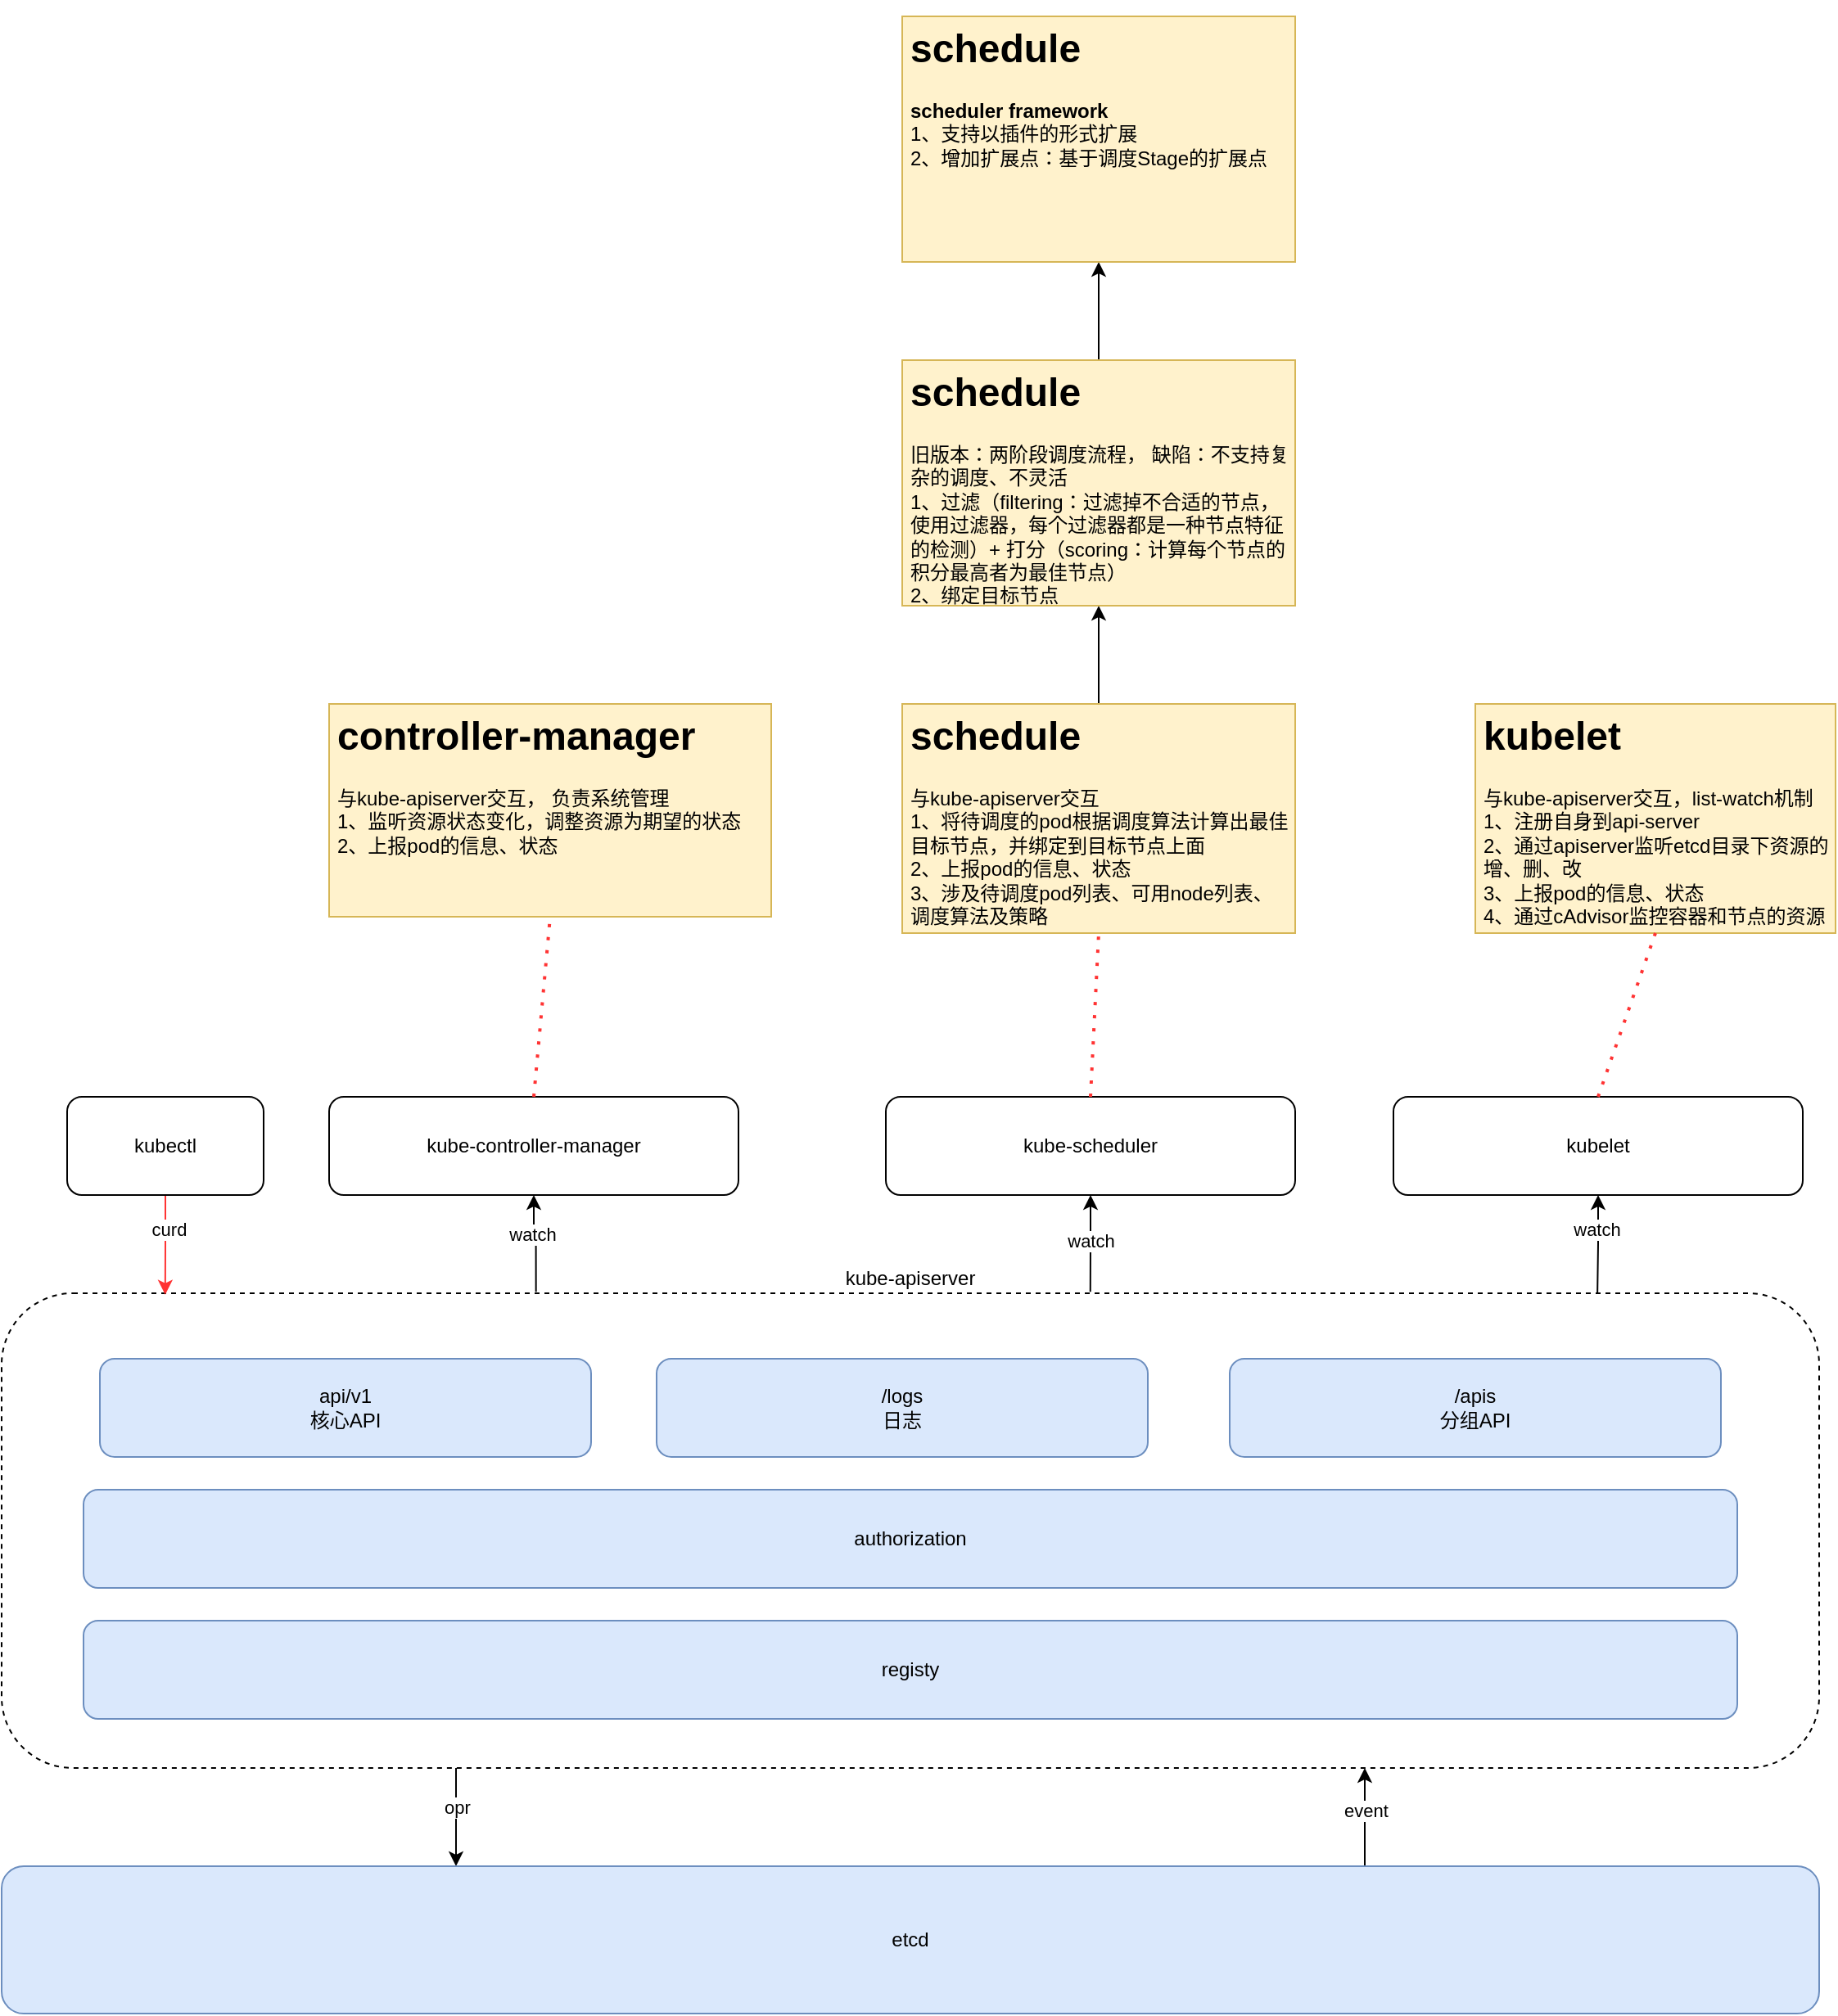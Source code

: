 <mxfile version="22.1.18" type="github">
  <diagram name="第 1 页" id="5bnzdSQ7di5Hu-kQCLIl">
    <mxGraphModel dx="2261" dy="1955" grid="1" gridSize="10" guides="1" tooltips="1" connect="1" arrows="1" fold="1" page="1" pageScale="1" pageWidth="827" pageHeight="1169" math="0" shadow="0">
      <root>
        <mxCell id="0" />
        <mxCell id="1" parent="0" />
        <mxCell id="RGVM73bukpCADxqD2Ha--13" style="edgeStyle=orthogonalEdgeStyle;rounded=0;orthogonalLoop=1;jettySize=auto;html=1;exitX=0.25;exitY=1;exitDx=0;exitDy=0;entryX=0.25;entryY=0;entryDx=0;entryDy=0;" parent="1" source="v4UVJ5CE6T74EgirfSV9-5" target="v4UVJ5CE6T74EgirfSV9-4" edge="1">
          <mxGeometry relative="1" as="geometry" />
        </mxCell>
        <mxCell id="RGVM73bukpCADxqD2Ha--14" value="opr" style="edgeLabel;html=1;align=center;verticalAlign=middle;resizable=0;points=[];" parent="RGVM73bukpCADxqD2Ha--13" vertex="1" connectable="0">
          <mxGeometry x="-0.224" relative="1" as="geometry">
            <mxPoint as="offset" />
          </mxGeometry>
        </mxCell>
        <mxCell id="v4UVJ5CE6T74EgirfSV9-5" value="kube-apiserver" style="rounded=1;whiteSpace=wrap;html=1;dashed=1;labelPosition=center;verticalLabelPosition=top;align=center;verticalAlign=bottom;" parent="1" vertex="1">
          <mxGeometry x="-150" y="160" width="1110" height="290" as="geometry" />
        </mxCell>
        <mxCell id="v4UVJ5CE6T74EgirfSV9-1" value="api/v1&lt;br&gt;核心API" style="rounded=1;whiteSpace=wrap;html=1;fillColor=#dae8fc;strokeColor=#6c8ebf;" parent="1" vertex="1">
          <mxGeometry x="-90" y="200" width="300" height="60" as="geometry" />
        </mxCell>
        <mxCell id="v4UVJ5CE6T74EgirfSV9-2" value="authorization" style="rounded=1;whiteSpace=wrap;html=1;fillColor=#dae8fc;strokeColor=#6c8ebf;" parent="1" vertex="1">
          <mxGeometry x="-100" y="280" width="1010" height="60" as="geometry" />
        </mxCell>
        <mxCell id="v4UVJ5CE6T74EgirfSV9-3" value="registy" style="rounded=1;whiteSpace=wrap;html=1;fillColor=#dae8fc;strokeColor=#6c8ebf;" parent="1" vertex="1">
          <mxGeometry x="-100" y="360" width="1010" height="60" as="geometry" />
        </mxCell>
        <mxCell id="RGVM73bukpCADxqD2Ha--11" style="edgeStyle=orthogonalEdgeStyle;rounded=0;orthogonalLoop=1;jettySize=auto;html=1;exitX=0.75;exitY=0;exitDx=0;exitDy=0;entryX=0.75;entryY=1;entryDx=0;entryDy=0;" parent="1" source="v4UVJ5CE6T74EgirfSV9-4" target="v4UVJ5CE6T74EgirfSV9-5" edge="1">
          <mxGeometry relative="1" as="geometry" />
        </mxCell>
        <mxCell id="RGVM73bukpCADxqD2Ha--12" value="event" style="edgeLabel;html=1;align=center;verticalAlign=middle;resizable=0;points=[];" parent="RGVM73bukpCADxqD2Ha--11" vertex="1" connectable="0">
          <mxGeometry x="0.098" relative="1" as="geometry">
            <mxPoint y="-1" as="offset" />
          </mxGeometry>
        </mxCell>
        <mxCell id="v4UVJ5CE6T74EgirfSV9-4" value="etcd" style="rounded=1;whiteSpace=wrap;html=1;fillColor=#dae8fc;strokeColor=#6c8ebf;" parent="1" vertex="1">
          <mxGeometry x="-150" y="510" width="1110" height="90" as="geometry" />
        </mxCell>
        <mxCell id="v4UVJ5CE6T74EgirfSV9-6" value="/logs&lt;br&gt;日志" style="rounded=1;whiteSpace=wrap;html=1;fillColor=#dae8fc;strokeColor=#6c8ebf;" parent="1" vertex="1">
          <mxGeometry x="250" y="200" width="300" height="60" as="geometry" />
        </mxCell>
        <mxCell id="v4UVJ5CE6T74EgirfSV9-7" value="/apis&lt;br&gt;分组API" style="rounded=1;whiteSpace=wrap;html=1;fillColor=#dae8fc;strokeColor=#6c8ebf;" parent="1" vertex="1">
          <mxGeometry x="600" y="200" width="300" height="60" as="geometry" />
        </mxCell>
        <mxCell id="RGVM73bukpCADxqD2Ha--5" style="edgeStyle=orthogonalEdgeStyle;rounded=0;orthogonalLoop=1;jettySize=auto;html=1;exitX=0.5;exitY=1;exitDx=0;exitDy=0;entryX=0.294;entryY=-0.003;entryDx=0;entryDy=0;startArrow=classic;startFill=1;endArrow=none;endFill=0;entryPerimeter=0;" parent="1" source="RGVM73bukpCADxqD2Ha--1" target="v4UVJ5CE6T74EgirfSV9-5" edge="1">
          <mxGeometry relative="1" as="geometry" />
        </mxCell>
        <mxCell id="RGVM73bukpCADxqD2Ha--10" value="watch" style="edgeLabel;html=1;align=center;verticalAlign=middle;resizable=0;points=[];" parent="RGVM73bukpCADxqD2Ha--5" vertex="1" connectable="0">
          <mxGeometry x="-0.202" y="-1" relative="1" as="geometry">
            <mxPoint as="offset" />
          </mxGeometry>
        </mxCell>
        <mxCell id="RGVM73bukpCADxqD2Ha--1" value="kube-controller-manager" style="rounded=1;whiteSpace=wrap;html=1;" parent="1" vertex="1">
          <mxGeometry x="50" y="40" width="250" height="60" as="geometry" />
        </mxCell>
        <mxCell id="RGVM73bukpCADxqD2Ha--15" style="edgeStyle=orthogonalEdgeStyle;rounded=0;orthogonalLoop=1;jettySize=auto;html=1;exitX=0.5;exitY=1;exitDx=0;exitDy=0;entryX=0.09;entryY=0.003;entryDx=0;entryDy=0;strokeColor=#FF3333;entryPerimeter=0;" parent="1" source="RGVM73bukpCADxqD2Ha--2" target="v4UVJ5CE6T74EgirfSV9-5" edge="1">
          <mxGeometry relative="1" as="geometry" />
        </mxCell>
        <mxCell id="RGVM73bukpCADxqD2Ha--16" value="curd" style="edgeLabel;html=1;align=center;verticalAlign=middle;resizable=0;points=[];" parent="RGVM73bukpCADxqD2Ha--15" vertex="1" connectable="0">
          <mxGeometry x="-0.316" y="1" relative="1" as="geometry">
            <mxPoint x="1" as="offset" />
          </mxGeometry>
        </mxCell>
        <mxCell id="RGVM73bukpCADxqD2Ha--2" value="kubectl" style="rounded=1;whiteSpace=wrap;html=1;" parent="1" vertex="1">
          <mxGeometry x="-110" y="40" width="120" height="60" as="geometry" />
        </mxCell>
        <mxCell id="RGVM73bukpCADxqD2Ha--6" style="edgeStyle=orthogonalEdgeStyle;rounded=0;orthogonalLoop=1;jettySize=auto;html=1;exitX=0.5;exitY=1;exitDx=0;exitDy=0;entryX=0.599;entryY=-0.003;entryDx=0;entryDy=0;entryPerimeter=0;startArrow=classic;startFill=1;endArrow=none;endFill=0;" parent="1" source="RGVM73bukpCADxqD2Ha--3" target="v4UVJ5CE6T74EgirfSV9-5" edge="1">
          <mxGeometry relative="1" as="geometry" />
        </mxCell>
        <mxCell id="RGVM73bukpCADxqD2Ha--8" value="watch" style="edgeLabel;html=1;align=center;verticalAlign=middle;resizable=0;points=[];" parent="RGVM73bukpCADxqD2Ha--6" vertex="1" connectable="0">
          <mxGeometry x="-0.058" relative="1" as="geometry">
            <mxPoint as="offset" />
          </mxGeometry>
        </mxCell>
        <mxCell id="RGVM73bukpCADxqD2Ha--3" value="kube-scheduler" style="rounded=1;whiteSpace=wrap;html=1;" parent="1" vertex="1">
          <mxGeometry x="390" y="40" width="250" height="60" as="geometry" />
        </mxCell>
        <mxCell id="RGVM73bukpCADxqD2Ha--7" style="edgeStyle=orthogonalEdgeStyle;rounded=0;orthogonalLoop=1;jettySize=auto;html=1;exitX=0.5;exitY=1;exitDx=0;exitDy=0;entryX=0.878;entryY=0;entryDx=0;entryDy=0;entryPerimeter=0;endArrow=none;endFill=0;startArrow=classic;startFill=1;" parent="1" source="RGVM73bukpCADxqD2Ha--4" target="v4UVJ5CE6T74EgirfSV9-5" edge="1">
          <mxGeometry relative="1" as="geometry" />
        </mxCell>
        <mxCell id="RGVM73bukpCADxqD2Ha--9" value="watch" style="edgeLabel;html=1;align=center;verticalAlign=middle;resizable=0;points=[];" parent="RGVM73bukpCADxqD2Ha--7" vertex="1" connectable="0">
          <mxGeometry x="-0.323" y="-1" relative="1" as="geometry">
            <mxPoint as="offset" />
          </mxGeometry>
        </mxCell>
        <mxCell id="RGVM73bukpCADxqD2Ha--4" value="kubelet" style="rounded=1;whiteSpace=wrap;html=1;" parent="1" vertex="1">
          <mxGeometry x="700" y="40" width="250" height="60" as="geometry" />
        </mxCell>
        <mxCell id="4fE5z4UuduPDfiOcLxdn-5" value="&lt;h1&gt;kubelet&lt;/h1&gt;&lt;div&gt;与kube-apiserver交互，list-watch机制&lt;/div&gt;&lt;div&gt;1、注册自身到api-server&lt;/div&gt;&lt;div&gt;2、通过apiserver监听etcd目录下资源的增、删、改&lt;/div&gt;&lt;div&gt;3、上报pod的信息、状态&lt;/div&gt;&lt;div&gt;4、通过cAdvisor监控容器和节点的资源&lt;/div&gt;" style="text;html=1;strokeColor=#d6b656;fillColor=#fff2cc;spacing=5;spacingTop=-20;whiteSpace=wrap;overflow=hidden;rounded=0;" parent="1" vertex="1">
          <mxGeometry x="750" y="-200" width="220" height="140" as="geometry" />
        </mxCell>
        <mxCell id="4fE5z4UuduPDfiOcLxdn-6" value="" style="endArrow=none;dashed=1;html=1;dashPattern=1 3;strokeWidth=2;rounded=0;exitX=0.5;exitY=0;exitDx=0;exitDy=0;strokeColor=#FF3333;entryX=0.5;entryY=1;entryDx=0;entryDy=0;" parent="1" source="RGVM73bukpCADxqD2Ha--4" target="4fE5z4UuduPDfiOcLxdn-5" edge="1">
          <mxGeometry width="50" height="50" relative="1" as="geometry">
            <mxPoint x="780" y="-30" as="sourcePoint" />
            <mxPoint x="830" y="-80" as="targetPoint" />
          </mxGeometry>
        </mxCell>
        <mxCell id="4fE5z4UuduPDfiOcLxdn-7" value="&lt;h1&gt;controller-manager&lt;/h1&gt;&lt;div&gt;与kube-apiserver交互， 负责系统管理&lt;/div&gt;&lt;div&gt;1、监听资源状态变化，调整资源为期望的状态&lt;/div&gt;&lt;div&gt;2、上报pod的信息、状态&lt;/div&gt;" style="text;html=1;strokeColor=#d6b656;fillColor=#fff2cc;spacing=5;spacingTop=-20;whiteSpace=wrap;overflow=hidden;rounded=0;" parent="1" vertex="1">
          <mxGeometry x="50" y="-200" width="270" height="130" as="geometry" />
        </mxCell>
        <mxCell id="3Vg7I-b_KU2aMFhzw3Iw-6" style="edgeStyle=orthogonalEdgeStyle;rounded=0;orthogonalLoop=1;jettySize=auto;html=1;entryX=0.5;entryY=1;entryDx=0;entryDy=0;" edge="1" parent="1" source="4fE5z4UuduPDfiOcLxdn-8" target="3Vg7I-b_KU2aMFhzw3Iw-3">
          <mxGeometry relative="1" as="geometry" />
        </mxCell>
        <mxCell id="4fE5z4UuduPDfiOcLxdn-8" value="&lt;h1&gt;schedule&lt;/h1&gt;&lt;div&gt;与kube-apiserver交互&lt;/div&gt;&lt;div&gt;1、将待调度的pod根据调度算法计算出最佳目标节点，并绑定到目标节点上面&lt;/div&gt;&lt;div&gt;2、上报pod的信息、状态&lt;/div&gt;&lt;div&gt;3、涉及待调度pod列表、可用node列表、调度算法及策略&lt;/div&gt;" style="text;html=1;strokeColor=#d6b656;fillColor=#fff2cc;spacing=5;spacingTop=-20;whiteSpace=wrap;overflow=hidden;rounded=0;" parent="1" vertex="1">
          <mxGeometry x="400" y="-200" width="240" height="140" as="geometry" />
        </mxCell>
        <mxCell id="3Vg7I-b_KU2aMFhzw3Iw-1" value="" style="endArrow=none;dashed=1;html=1;dashPattern=1 3;strokeWidth=2;rounded=0;exitX=0.5;exitY=0;exitDx=0;exitDy=0;entryX=0.5;entryY=1;entryDx=0;entryDy=0;strokeColor=#FF3333;" edge="1" parent="1" source="RGVM73bukpCADxqD2Ha--1" target="4fE5z4UuduPDfiOcLxdn-7">
          <mxGeometry width="50" height="50" relative="1" as="geometry">
            <mxPoint x="150" y="-20" as="sourcePoint" />
            <mxPoint x="200" y="-70" as="targetPoint" />
          </mxGeometry>
        </mxCell>
        <mxCell id="3Vg7I-b_KU2aMFhzw3Iw-2" value="" style="endArrow=none;dashed=1;html=1;dashPattern=1 3;strokeWidth=2;rounded=0;exitX=0.5;exitY=0;exitDx=0;exitDy=0;entryX=0.5;entryY=1;entryDx=0;entryDy=0;strokeColor=#FF3333;" edge="1" parent="1" source="RGVM73bukpCADxqD2Ha--3" target="4fE5z4UuduPDfiOcLxdn-8">
          <mxGeometry width="50" height="50" relative="1" as="geometry">
            <mxPoint x="470" y="-20" as="sourcePoint" />
            <mxPoint x="520" y="-70" as="targetPoint" />
          </mxGeometry>
        </mxCell>
        <mxCell id="3Vg7I-b_KU2aMFhzw3Iw-7" style="edgeStyle=orthogonalEdgeStyle;rounded=0;orthogonalLoop=1;jettySize=auto;html=1;exitX=0.5;exitY=0;exitDx=0;exitDy=0;entryX=0.5;entryY=1;entryDx=0;entryDy=0;" edge="1" parent="1" source="3Vg7I-b_KU2aMFhzw3Iw-3" target="3Vg7I-b_KU2aMFhzw3Iw-5">
          <mxGeometry relative="1" as="geometry" />
        </mxCell>
        <mxCell id="3Vg7I-b_KU2aMFhzw3Iw-3" value="&lt;h1&gt;schedule&lt;/h1&gt;&lt;div&gt;&lt;span style=&quot;background-color: initial;&quot;&gt;旧版本：两阶段调度流程， 缺陷：不支持复杂的调度、不灵活&lt;/span&gt;&lt;/div&gt;&lt;div&gt;&lt;span style=&quot;background-color: initial;&quot;&gt;1、过滤（filtering：过滤掉不合适的节点，使用过滤器，每个过滤器都是一种节点特征的检测）+&amp;nbsp;&lt;/span&gt;&lt;span style=&quot;background-color: initial;&quot;&gt;打分（scoring：计算每个节点的积分最高者为最佳节点）&lt;/span&gt;&lt;/div&gt;&lt;div&gt;&lt;span style=&quot;background-color: initial;&quot;&gt;2、绑定目标节点&lt;/span&gt;&lt;/div&gt;" style="text;html=1;strokeColor=#d6b656;fillColor=#fff2cc;spacing=5;spacingTop=-20;whiteSpace=wrap;overflow=hidden;rounded=0;" vertex="1" parent="1">
          <mxGeometry x="400" y="-410" width="240" height="150" as="geometry" />
        </mxCell>
        <mxCell id="3Vg7I-b_KU2aMFhzw3Iw-5" value="&lt;h1&gt;schedule&lt;/h1&gt;&lt;div&gt;&lt;b&gt;scheduler framework&lt;/b&gt;&lt;/div&gt;&lt;div&gt;&lt;span style=&quot;background-color: initial;&quot;&gt;1、支持以插件的形式扩展&lt;/span&gt;&lt;/div&gt;&lt;div&gt;&lt;span style=&quot;background-color: initial;&quot;&gt;2、增加扩展点：基于调度Stage的扩展点&lt;/span&gt;&lt;/div&gt;" style="text;html=1;strokeColor=#d6b656;fillColor=#fff2cc;spacing=5;spacingTop=-20;whiteSpace=wrap;overflow=hidden;rounded=0;" vertex="1" parent="1">
          <mxGeometry x="400" y="-620" width="240" height="150" as="geometry" />
        </mxCell>
      </root>
    </mxGraphModel>
  </diagram>
</mxfile>
